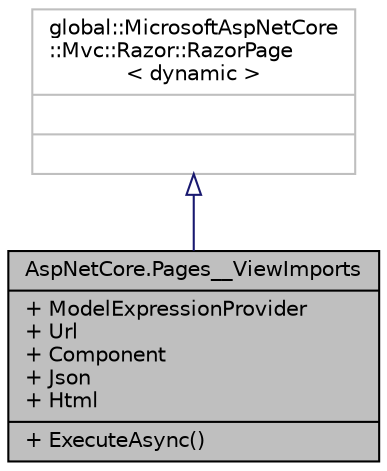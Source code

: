 digraph "AspNetCore.Pages__ViewImports"
{
 // INTERACTIVE_SVG=YES
 // LATEX_PDF_SIZE
  edge [fontname="Helvetica",fontsize="10",labelfontname="Helvetica",labelfontsize="10"];
  node [fontname="Helvetica",fontsize="10",shape=record];
  Node1 [label="{AspNetCore.Pages__ViewImports\n|+ ModelExpressionProvider\l+ Url\l+ Component\l+ Json\l+ Html\l|+ ExecuteAsync()\l}",height=0.2,width=0.4,color="black", fillcolor="grey75", style="filled", fontcolor="black",tooltip=" "];
  Node2 -> Node1 [dir="back",color="midnightblue",fontsize="10",style="solid",arrowtail="onormal"];
  Node2 [label="{global::MicrosoftAspNetCore\l::Mvc::Razor::RazorPage\l\< dynamic \>\n||}",height=0.2,width=0.4,color="grey75", fillcolor="white", style="filled",tooltip=" "];
}
